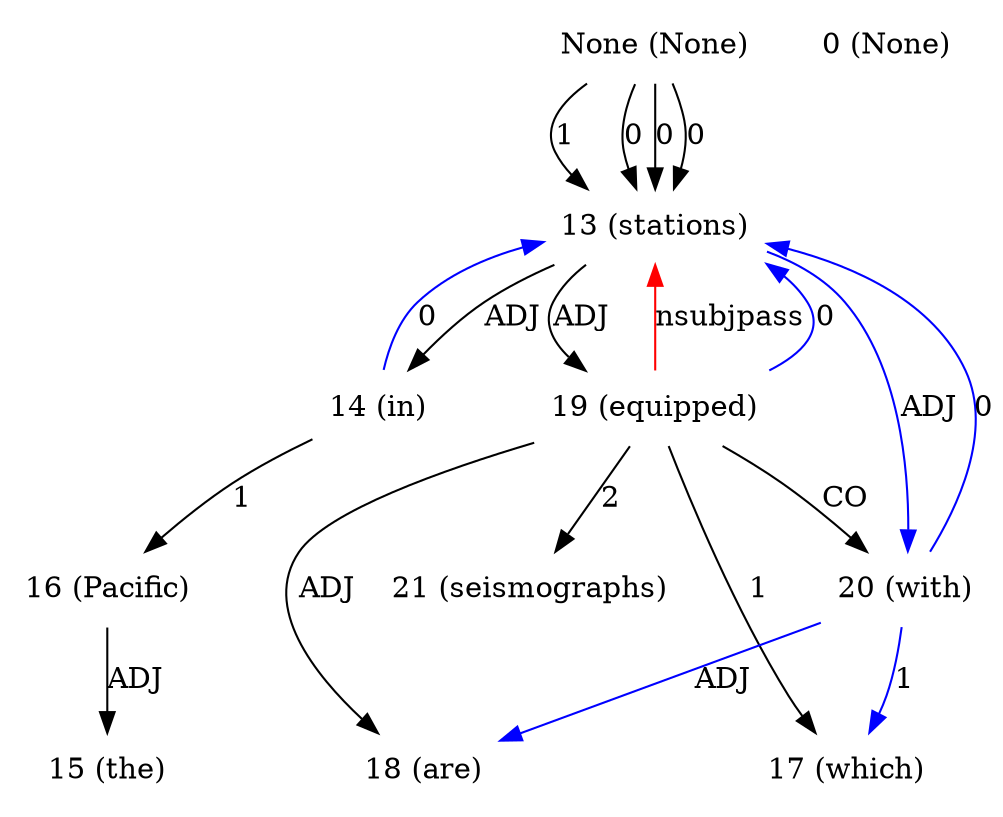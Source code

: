digraph G{
edge [dir=forward]
node [shape=plaintext]

None [label="None (None)"]
None -> 13 [label="1"]
None [label="None (None)"]
None -> 13 [label="0"]
None [label="None (None)"]
None -> 13 [label="0"]
None [label="None (None)"]
None -> 13 [label="0"]
0 [label="0 (None)"]
13 [label="13 (stations)"]
13 -> 14 [label="ADJ"]
13 -> 19 [label="ADJ"]
13 -> 20 [label="ADJ", color="blue"]
19 -> 13 [label="nsubjpass", color="red"]
14 [label="14 (in)"]
14 -> 16 [label="1"]
14 -> 13 [label="0", color="blue"]
15 [label="15 (the)"]
16 [label="16 (Pacific)"]
16 -> 15 [label="ADJ"]
17 [label="17 (which)"]
18 [label="18 (are)"]
19 [label="19 (equipped)"]
19 -> 17 [label="1"]
19 -> 20 [label="CO"]
19 -> 21 [label="2"]
19 -> 18 [label="ADJ"]
19 -> 13 [label="0", color="blue"]
20 [label="20 (with)"]
20 -> 17 [label="1", color="blue"]
20 -> 13 [label="0", color="blue"]
20 -> 18 [label="ADJ", color="blue"]
21 [label="21 (seismographs)"]
}
